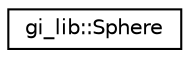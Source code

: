 digraph "Graphical Class Hierarchy"
{
  edge [fontname="Helvetica",fontsize="10",labelfontname="Helvetica",labelfontsize="10"];
  node [fontname="Helvetica",fontsize="10",shape=record];
  rankdir="LR";
  Node1 [label="gi_lib::Sphere",height=0.2,width=0.4,color="black", fillcolor="white", style="filled",URL="$structgi__lib_1_1_sphere.html",tooltip="Bounding sphere. "];
}
